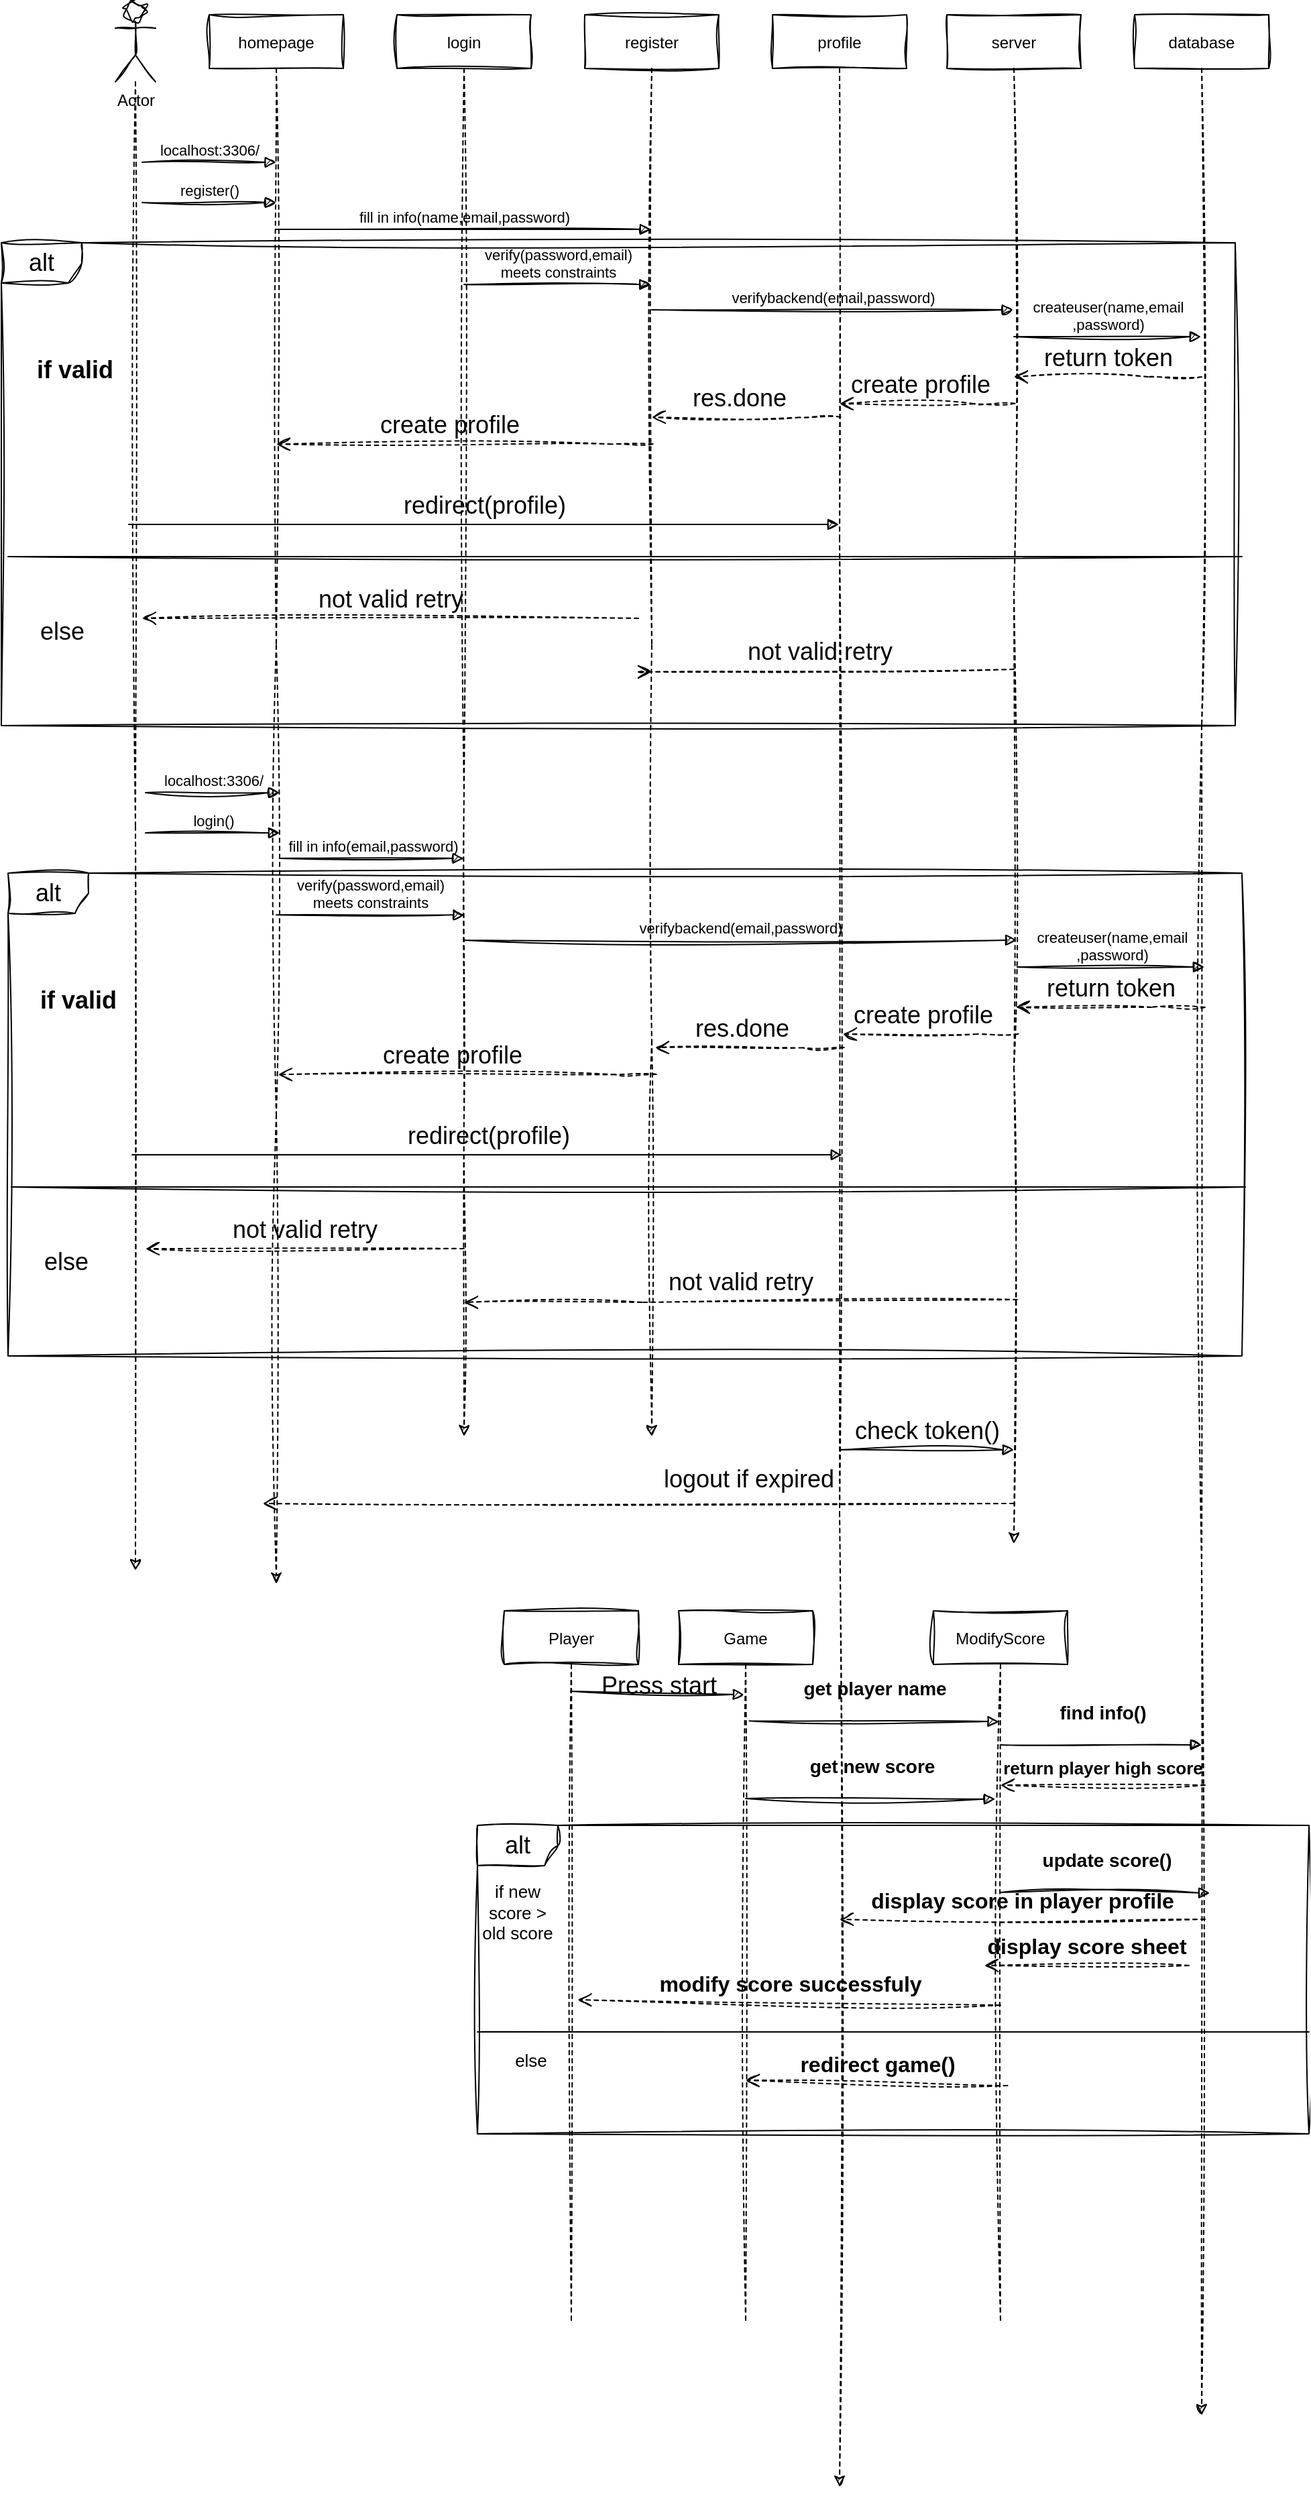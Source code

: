 <mxfile version="20.6.2" type="device"><diagram id="kgpKYQtTHZ0yAKxKKP6v" name="Page-1"><mxGraphModel dx="1943" dy="660" grid="1" gridSize="10" guides="1" tooltips="1" connect="1" arrows="1" fold="1" page="1" pageScale="1" pageWidth="850" pageHeight="1100" math="0" shadow="0"><root><mxCell id="0"/><mxCell id="1" parent="0"/><mxCell id="uYREKOLuX-mmMKvZLp7A-61" style="edgeStyle=orthogonalEdgeStyle;rounded=0;orthogonalLoop=1;jettySize=auto;html=1;fontSize=18;dashed=1;labelBackgroundColor=none;fontColor=default;sketch=1;curveFitting=1;jiggle=2;" parent="1" source="3nuBFxr9cyL0pnOWT2aG-1" edge="1"><mxGeometry relative="1" as="geometry"><mxPoint x="170" y="1250" as="targetPoint"/></mxGeometry></mxCell><mxCell id="3nuBFxr9cyL0pnOWT2aG-1" value="homepage" style="shape=umlLifeline;perimeter=lifelinePerimeter;container=1;collapsible=0;recursiveResize=0;rounded=0;shadow=0;strokeWidth=1;labelBackgroundColor=none;sketch=1;curveFitting=1;jiggle=2;" parent="1" vertex="1"><mxGeometry x="120" y="80" width="100" height="470" as="geometry"/></mxCell><mxCell id="uYREKOLuX-mmMKvZLp7A-56" style="edgeStyle=orthogonalEdgeStyle;rounded=0;orthogonalLoop=1;jettySize=auto;html=1;fontSize=18;dashed=1;labelBackgroundColor=none;fontColor=default;sketch=1;curveFitting=1;jiggle=2;" parent="1" source="3nuBFxr9cyL0pnOWT2aG-5" edge="1"><mxGeometry relative="1" as="geometry"><mxPoint x="310" y="1140" as="targetPoint"/></mxGeometry></mxCell><mxCell id="3nuBFxr9cyL0pnOWT2aG-5" value="login" style="shape=umlLifeline;perimeter=lifelinePerimeter;container=1;collapsible=0;recursiveResize=0;rounded=0;shadow=0;strokeWidth=1;labelBackgroundColor=none;sketch=1;curveFitting=1;jiggle=2;" parent="1" vertex="1"><mxGeometry x="260" y="80" width="100" height="580" as="geometry"/></mxCell><mxCell id="uYREKOLuX-mmMKvZLp7A-70" value="not valid retry" style="html=1;verticalAlign=bottom;endArrow=open;dashed=1;endSize=8;rounded=0;fontSize=18;labelBackgroundColor=none;fontColor=default;sketch=1;curveFitting=1;jiggle=2;" parent="3nuBFxr9cyL0pnOWT2aG-5" edge="1"><mxGeometry relative="1" as="geometry"><mxPoint x="180" y="450" as="sourcePoint"/><mxPoint x="-190" y="450" as="targetPoint"/></mxGeometry></mxCell><mxCell id="uYREKOLuX-mmMKvZLp7A-57" style="edgeStyle=orthogonalEdgeStyle;rounded=0;orthogonalLoop=1;jettySize=auto;html=1;fontSize=18;dashed=1;labelBackgroundColor=none;fontColor=default;sketch=1;curveFitting=1;jiggle=2;" parent="1" source="uYREKOLuX-mmMKvZLp7A-1" edge="1"><mxGeometry relative="1" as="geometry"><mxPoint x="450" y="1140" as="targetPoint"/></mxGeometry></mxCell><mxCell id="uYREKOLuX-mmMKvZLp7A-1" value="register" style="shape=umlLifeline;perimeter=lifelinePerimeter;container=1;collapsible=0;recursiveResize=0;rounded=0;shadow=0;strokeWidth=1;labelBackgroundColor=none;sketch=1;curveFitting=1;jiggle=2;" parent="1" vertex="1"><mxGeometry x="400" y="80" width="100" height="470" as="geometry"/></mxCell><mxCell id="uYREKOLuX-mmMKvZLp7A-58" style="edgeStyle=orthogonalEdgeStyle;rounded=0;orthogonalLoop=1;jettySize=auto;html=1;fontSize=18;dashed=1;labelBackgroundColor=none;fontColor=default;sketch=1;curveFitting=1;jiggle=2;" parent="1" source="uYREKOLuX-mmMKvZLp7A-5" edge="1"><mxGeometry relative="1" as="geometry"><mxPoint x="590" y="1923.368" as="targetPoint"/></mxGeometry></mxCell><mxCell id="uYREKOLuX-mmMKvZLp7A-5" value="profile" style="shape=umlLifeline;perimeter=lifelinePerimeter;container=1;collapsible=0;recursiveResize=0;rounded=0;shadow=0;strokeWidth=1;labelBackgroundColor=none;sketch=1;curveFitting=1;jiggle=2;" parent="1" vertex="1"><mxGeometry x="540" y="80" width="100" height="390" as="geometry"/></mxCell><mxCell id="uYREKOLuX-mmMKvZLp7A-52" value="create profile" style="html=1;verticalAlign=bottom;endArrow=open;dashed=1;endSize=8;rounded=0;fontSize=18;exitX=0.508;exitY=0.674;exitDx=0;exitDy=0;exitPerimeter=0;labelBackgroundColor=none;fontColor=default;sketch=1;curveFitting=1;jiggle=2;" parent="uYREKOLuX-mmMKvZLp7A-5" source="uYREKOLuX-mmMKvZLp7A-31" edge="1"><mxGeometry x="0.083" relative="1" as="geometry"><mxPoint x="190.15" y="290" as="sourcePoint"/><mxPoint x="50.005" y="290" as="targetPoint"/><Array as="points"><mxPoint x="150.15" y="290"/></Array><mxPoint as="offset"/></mxGeometry></mxCell><mxCell id="uYREKOLuX-mmMKvZLp7A-27" style="edgeStyle=orthogonalEdgeStyle;rounded=0;orthogonalLoop=1;jettySize=auto;html=1;dashed=1;labelBackgroundColor=none;fontColor=default;sketch=1;curveFitting=1;jiggle=2;" parent="1" source="uYREKOLuX-mmMKvZLp7A-24" edge="1"><mxGeometry relative="1" as="geometry"><mxPoint x="65" y="1240" as="targetPoint"/></mxGeometry></mxCell><mxCell id="uYREKOLuX-mmMKvZLp7A-24" value="Actor" style="shape=umlActor;verticalLabelPosition=bottom;verticalAlign=top;html=1;labelBackgroundColor=none;rounded=0;sketch=1;curveFitting=1;jiggle=2;" parent="1" vertex="1"><mxGeometry x="50" y="70" width="30" height="60" as="geometry"/></mxCell><mxCell id="uYREKOLuX-mmMKvZLp7A-59" style="edgeStyle=orthogonalEdgeStyle;rounded=0;orthogonalLoop=1;jettySize=auto;html=1;fontSize=18;dashed=1;labelBackgroundColor=none;fontColor=default;sketch=1;curveFitting=1;jiggle=2;" parent="1" source="uYREKOLuX-mmMKvZLp7A-31" edge="1"><mxGeometry relative="1" as="geometry"><mxPoint x="720" y="1220" as="targetPoint"/></mxGeometry></mxCell><mxCell id="uYREKOLuX-mmMKvZLp7A-31" value="server" style="shape=umlLifeline;perimeter=lifelinePerimeter;container=1;collapsible=0;recursiveResize=0;rounded=0;shadow=0;strokeWidth=1;labelBackgroundColor=none;sketch=1;curveFitting=1;jiggle=2;" parent="1" vertex="1"><mxGeometry x="670" y="80" width="100" height="430" as="geometry"/></mxCell><mxCell id="uYREKOLuX-mmMKvZLp7A-45" value="createuser(name,email&lt;br&gt;,password)" style="html=1;verticalAlign=bottom;endArrow=block;rounded=0;labelBackgroundColor=none;fontColor=default;sketch=1;curveFitting=1;jiggle=2;" parent="uYREKOLuX-mmMKvZLp7A-31" target="uYREKOLuX-mmMKvZLp7A-32" edge="1"><mxGeometry width="80" relative="1" as="geometry"><mxPoint x="50" y="240" as="sourcePoint"/><mxPoint x="150" y="240" as="targetPoint"/></mxGeometry></mxCell><mxCell id="uYREKOLuX-mmMKvZLp7A-60" style="edgeStyle=orthogonalEdgeStyle;rounded=0;orthogonalLoop=1;jettySize=auto;html=1;fontSize=18;dashed=1;labelBackgroundColor=none;fontColor=default;sketch=1;curveFitting=1;jiggle=2;" parent="1" source="uYREKOLuX-mmMKvZLp7A-32" edge="1"><mxGeometry relative="1" as="geometry"><mxPoint x="860" y="1870" as="targetPoint"/></mxGeometry></mxCell><mxCell id="uYREKOLuX-mmMKvZLp7A-32" value="database" style="shape=umlLifeline;perimeter=lifelinePerimeter;container=1;collapsible=0;recursiveResize=0;rounded=0;shadow=0;strokeWidth=1;labelBackgroundColor=none;sketch=1;curveFitting=1;jiggle=2;" parent="1" vertex="1"><mxGeometry x="810" y="80" width="100" height="530" as="geometry"/></mxCell><mxCell id="uYREKOLuX-mmMKvZLp7A-67" value="alt" style="shape=umlFrame;whiteSpace=wrap;html=1;fontSize=18;labelBackgroundColor=none;rounded=0;sketch=1;curveFitting=1;jiggle=2;" parent="uYREKOLuX-mmMKvZLp7A-32" vertex="1"><mxGeometry x="-845" y="170" width="920" height="360" as="geometry"/></mxCell><mxCell id="uYREKOLuX-mmMKvZLp7A-33" value="localhost:3306/" style="html=1;verticalAlign=bottom;endArrow=block;rounded=0;labelBackgroundColor=none;fontColor=default;sketch=1;curveFitting=1;jiggle=2;" parent="1" edge="1"><mxGeometry width="80" relative="1" as="geometry"><mxPoint x="70" y="190" as="sourcePoint"/><mxPoint x="170" y="190" as="targetPoint"/></mxGeometry></mxCell><mxCell id="uYREKOLuX-mmMKvZLp7A-34" value="register()" style="html=1;verticalAlign=bottom;endArrow=block;rounded=0;labelBackgroundColor=none;fontColor=default;sketch=1;curveFitting=1;jiggle=2;" parent="1" edge="1"><mxGeometry width="80" relative="1" as="geometry"><mxPoint x="70" y="220" as="sourcePoint"/><mxPoint x="170" y="220" as="targetPoint"/></mxGeometry></mxCell><mxCell id="uYREKOLuX-mmMKvZLp7A-35" value="fill in info(name,email,password)" style="html=1;verticalAlign=bottom;endArrow=block;rounded=0;labelBackgroundColor=none;fontColor=default;sketch=1;curveFitting=1;jiggle=2;" parent="1" target="uYREKOLuX-mmMKvZLp7A-1" edge="1"><mxGeometry width="80" relative="1" as="geometry"><mxPoint x="170" y="240" as="sourcePoint"/><mxPoint x="270" y="240" as="targetPoint"/></mxGeometry></mxCell><mxCell id="uYREKOLuX-mmMKvZLp7A-36" value="verify(password,email)&lt;br&gt;meets constraints" style="html=1;verticalAlign=bottom;endArrow=block;rounded=0;entryX=0.492;entryY=0.428;entryDx=0;entryDy=0;entryPerimeter=0;labelBackgroundColor=none;fontColor=default;sketch=1;curveFitting=1;jiggle=2;" parent="1" source="3nuBFxr9cyL0pnOWT2aG-5" target="uYREKOLuX-mmMKvZLp7A-1" edge="1"><mxGeometry width="80" relative="1" as="geometry"><mxPoint x="450" y="270" as="sourcePoint"/><mxPoint x="450" y="263" as="targetPoint"/></mxGeometry></mxCell><mxCell id="uYREKOLuX-mmMKvZLp7A-44" value="verifybackend(email,password)" style="html=1;verticalAlign=bottom;endArrow=block;rounded=0;labelBackgroundColor=none;fontColor=default;sketch=1;curveFitting=1;jiggle=2;" parent="1" target="uYREKOLuX-mmMKvZLp7A-31" edge="1"><mxGeometry width="80" relative="1" as="geometry"><mxPoint x="450" y="300" as="sourcePoint"/><mxPoint x="530" y="300" as="targetPoint"/></mxGeometry></mxCell><mxCell id="uYREKOLuX-mmMKvZLp7A-48" value="if valid" style="text;align=center;fontStyle=1;verticalAlign=middle;spacingLeft=3;spacingRight=3;strokeColor=none;rotatable=0;points=[[0,0.5],[1,0.5]];portConstraint=eastwest;fontSize=18;labelBackgroundColor=none;rounded=0;sketch=1;curveFitting=1;jiggle=2;" parent="1" vertex="1"><mxGeometry x="-20" y="330" width="80" height="26" as="geometry"/></mxCell><mxCell id="uYREKOLuX-mmMKvZLp7A-50" value="return token" style="html=1;verticalAlign=bottom;endArrow=open;dashed=1;endSize=8;rounded=0;fontSize=18;labelBackgroundColor=none;fontColor=default;sketch=1;curveFitting=1;jiggle=2;" parent="1" target="uYREKOLuX-mmMKvZLp7A-31" edge="1"><mxGeometry relative="1" as="geometry"><mxPoint x="860" y="350" as="sourcePoint"/><mxPoint x="780" y="350" as="targetPoint"/><Array as="points"><mxPoint x="820" y="350"/></Array></mxGeometry></mxCell><mxCell id="uYREKOLuX-mmMKvZLp7A-53" value="res.done" style="html=1;verticalAlign=bottom;endArrow=open;dashed=1;endSize=8;rounded=0;fontSize=18;exitX=0.508;exitY=0.674;exitDx=0;exitDy=0;exitPerimeter=0;labelBackgroundColor=none;fontColor=default;sketch=1;curveFitting=1;jiggle=2;" parent="1" edge="1"><mxGeometry x="0.083" relative="1" as="geometry"><mxPoint x="590.8" y="380.0" as="sourcePoint"/><mxPoint x="450" y="380" as="targetPoint"/><Array as="points"><mxPoint x="560.15" y="380.18"/></Array><mxPoint as="offset"/></mxGeometry></mxCell><mxCell id="uYREKOLuX-mmMKvZLp7A-54" value="create profile" style="html=1;verticalAlign=bottom;endArrow=open;dashed=1;endSize=8;rounded=0;fontSize=18;exitX=0.508;exitY=0.674;exitDx=0;exitDy=0;exitPerimeter=0;labelBackgroundColor=none;fontColor=default;sketch=1;curveFitting=1;jiggle=2;" parent="1" target="3nuBFxr9cyL0pnOWT2aG-1" edge="1"><mxGeometry x="0.083" relative="1" as="geometry"><mxPoint x="450.8" y="400.0" as="sourcePoint"/><mxPoint x="180" y="400" as="targetPoint"/><Array as="points"><mxPoint x="420.15" y="400.18"/></Array><mxPoint as="offset"/></mxGeometry></mxCell><mxCell id="uYREKOLuX-mmMKvZLp7A-65" value="redirect(profile)" style="html=1;verticalAlign=bottom;endArrow=block;rounded=0;fontSize=18;labelBackgroundColor=none;fontColor=default;sketch=1;curveFitting=1;jiggle=2;" parent="1" target="uYREKOLuX-mmMKvZLp7A-5" edge="1"><mxGeometry width="80" relative="1" as="geometry"><mxPoint x="60" y="460" as="sourcePoint"/><mxPoint x="140" y="460" as="targetPoint"/><mxPoint as="offset"/></mxGeometry></mxCell><mxCell id="uYREKOLuX-mmMKvZLp7A-66" value="else" style="text;html=1;align=center;verticalAlign=middle;resizable=0;points=[];autosize=1;strokeColor=none;fillColor=none;fontSize=18;labelBackgroundColor=none;rounded=0;sketch=1;curveFitting=1;jiggle=2;" parent="1" vertex="1"><mxGeometry x="-20" y="520" width="60" height="40" as="geometry"/></mxCell><mxCell id="uYREKOLuX-mmMKvZLp7A-68" value="" style="line;strokeWidth=1;fillColor=none;align=left;verticalAlign=middle;spacingTop=-1;spacingLeft=3;spacingRight=3;rotatable=0;labelPosition=right;points=[];portConstraint=eastwest;fontSize=18;labelBackgroundColor=none;rounded=0;sketch=1;curveFitting=1;jiggle=2;" parent="1" vertex="1"><mxGeometry x="-30" y="480" width="920" height="8" as="geometry"/></mxCell><mxCell id="uYREKOLuX-mmMKvZLp7A-71" value="not valid retry" style="html=1;verticalAlign=bottom;endArrow=open;dashed=1;endSize=8;rounded=0;fontSize=18;labelBackgroundColor=none;fontColor=default;sketch=1;curveFitting=1;jiggle=2;" parent="1" edge="1"><mxGeometry relative="1" as="geometry"><mxPoint x="720" y="568" as="sourcePoint"/><mxPoint x="450" y="570" as="targetPoint"/><Array as="points"><mxPoint x="440" y="570"/></Array></mxGeometry></mxCell><mxCell id="uYREKOLuX-mmMKvZLp7A-73" value="not valid retry" style="html=1;verticalAlign=bottom;endArrow=open;dashed=1;endSize=8;rounded=0;fontSize=18;labelBackgroundColor=none;fontColor=default;sketch=1;curveFitting=1;jiggle=2;" parent="1" edge="1"><mxGeometry relative="1" as="geometry"><mxPoint x="310" y="1000" as="sourcePoint"/><mxPoint x="72.5" y="1000" as="targetPoint"/></mxGeometry></mxCell><mxCell id="uYREKOLuX-mmMKvZLp7A-74" value="create profile" style="html=1;verticalAlign=bottom;endArrow=open;dashed=1;endSize=8;rounded=0;fontSize=18;exitX=0.508;exitY=0.674;exitDx=0;exitDy=0;exitPerimeter=0;labelBackgroundColor=none;fontColor=default;sketch=1;curveFitting=1;jiggle=2;" parent="1" edge="1"><mxGeometry x="0.083" relative="1" as="geometry"><mxPoint x="723.3" y="839.82" as="sourcePoint"/><mxPoint x="592.505" y="840" as="targetPoint"/><Array as="points"><mxPoint x="692.65" y="840"/></Array><mxPoint as="offset"/></mxGeometry></mxCell><mxCell id="uYREKOLuX-mmMKvZLp7A-75" value="createuser(name,email&lt;br&gt;,password)" style="html=1;verticalAlign=bottom;endArrow=block;rounded=0;labelBackgroundColor=none;fontColor=default;sketch=1;curveFitting=1;jiggle=2;" parent="1" edge="1"><mxGeometry width="80" relative="1" as="geometry"><mxPoint x="722.5" y="790" as="sourcePoint"/><mxPoint x="862" y="790" as="targetPoint"/></mxGeometry></mxCell><mxCell id="uYREKOLuX-mmMKvZLp7A-76" value="alt" style="shape=umlFrame;whiteSpace=wrap;html=1;fontSize=18;labelBackgroundColor=none;rounded=0;sketch=1;curveFitting=1;jiggle=2;" parent="1" vertex="1"><mxGeometry x="-30" y="720" width="920" height="360" as="geometry"/></mxCell><mxCell id="uYREKOLuX-mmMKvZLp7A-77" value="localhost:3306/" style="html=1;verticalAlign=bottom;endArrow=block;rounded=0;labelBackgroundColor=none;fontColor=default;sketch=1;curveFitting=1;jiggle=2;" parent="1" edge="1"><mxGeometry width="80" relative="1" as="geometry"><mxPoint x="72.5" y="660" as="sourcePoint"/><mxPoint x="172.5" y="660" as="targetPoint"/></mxGeometry></mxCell><mxCell id="uYREKOLuX-mmMKvZLp7A-78" value="login()" style="html=1;verticalAlign=bottom;endArrow=block;rounded=0;labelBackgroundColor=none;fontColor=default;sketch=1;curveFitting=1;jiggle=2;" parent="1" edge="1"><mxGeometry width="80" relative="1" as="geometry"><mxPoint x="72.5" y="690" as="sourcePoint"/><mxPoint x="172.5" y="690" as="targetPoint"/></mxGeometry></mxCell><mxCell id="uYREKOLuX-mmMKvZLp7A-79" value="fill in info(email,password)" style="html=1;verticalAlign=bottom;endArrow=block;rounded=0;labelBackgroundColor=none;fontColor=default;sketch=1;curveFitting=1;jiggle=2;" parent="1" edge="1"><mxGeometry width="80" relative="1" as="geometry"><mxPoint x="172.5" y="709" as="sourcePoint"/><mxPoint x="310" y="709" as="targetPoint"/></mxGeometry></mxCell><mxCell id="uYREKOLuX-mmMKvZLp7A-80" value="verify(password,email)&lt;br&gt;meets constraints" style="html=1;verticalAlign=bottom;endArrow=block;rounded=0;entryX=0.492;entryY=0.428;entryDx=0;entryDy=0;entryPerimeter=0;labelBackgroundColor=none;fontColor=default;sketch=1;curveFitting=1;jiggle=2;" parent="1" edge="1"><mxGeometry width="80" relative="1" as="geometry"><mxPoint x="170.002" y="751.16" as="sourcePoint"/><mxPoint x="310.24" y="751.16" as="targetPoint"/></mxGeometry></mxCell><mxCell id="uYREKOLuX-mmMKvZLp7A-81" value="verifybackend(email,password)" style="html=1;verticalAlign=bottom;endArrow=block;rounded=0;labelBackgroundColor=none;fontColor=default;sketch=1;curveFitting=1;jiggle=2;" parent="1" edge="1"><mxGeometry width="80" relative="1" as="geometry"><mxPoint x="310" y="770" as="sourcePoint"/><mxPoint x="722" y="770" as="targetPoint"/></mxGeometry></mxCell><mxCell id="uYREKOLuX-mmMKvZLp7A-82" value="if valid" style="text;align=center;fontStyle=1;verticalAlign=middle;spacingLeft=3;spacingRight=3;strokeColor=none;rotatable=0;points=[[0,0.5],[1,0.5]];portConstraint=eastwest;fontSize=18;labelBackgroundColor=none;rounded=0;sketch=1;curveFitting=1;jiggle=2;" parent="1" vertex="1"><mxGeometry x="-17.5" y="800" width="80" height="26" as="geometry"/></mxCell><mxCell id="uYREKOLuX-mmMKvZLp7A-83" value="return token" style="html=1;verticalAlign=bottom;endArrow=open;dashed=1;endSize=8;rounded=0;fontSize=18;labelBackgroundColor=none;fontColor=default;sketch=1;curveFitting=1;jiggle=2;" parent="1" edge="1"><mxGeometry relative="1" as="geometry"><mxPoint x="862.5" y="820" as="sourcePoint"/><mxPoint x="721.462" y="820" as="targetPoint"/><Array as="points"><mxPoint x="822.5" y="820"/></Array></mxGeometry></mxCell><mxCell id="uYREKOLuX-mmMKvZLp7A-84" value="res.done" style="html=1;verticalAlign=bottom;endArrow=open;dashed=1;endSize=8;rounded=0;fontSize=18;exitX=0.508;exitY=0.674;exitDx=0;exitDy=0;exitPerimeter=0;labelBackgroundColor=none;fontColor=default;sketch=1;curveFitting=1;jiggle=2;" parent="1" edge="1"><mxGeometry x="0.083" relative="1" as="geometry"><mxPoint x="593.3" y="850" as="sourcePoint"/><mxPoint x="452.5" y="850" as="targetPoint"/><Array as="points"><mxPoint x="562.65" y="850.18"/></Array><mxPoint as="offset"/></mxGeometry></mxCell><mxCell id="uYREKOLuX-mmMKvZLp7A-85" value="create profile" style="html=1;verticalAlign=bottom;endArrow=open;dashed=1;endSize=8;rounded=0;fontSize=18;exitX=0.508;exitY=0.674;exitDx=0;exitDy=0;exitPerimeter=0;labelBackgroundColor=none;fontColor=default;sketch=1;curveFitting=1;jiggle=2;" parent="1" edge="1"><mxGeometry x="0.083" relative="1" as="geometry"><mxPoint x="453.3" y="870" as="sourcePoint"/><mxPoint x="171.462" y="870.18" as="targetPoint"/><Array as="points"><mxPoint x="422.65" y="870.18"/></Array><mxPoint as="offset"/></mxGeometry></mxCell><mxCell id="uYREKOLuX-mmMKvZLp7A-86" value="redirect(profile)" style="html=1;verticalAlign=bottom;endArrow=block;rounded=0;fontSize=18;labelBackgroundColor=none;fontColor=default;sketch=1;curveFitting=1;jiggle=2;" parent="1" edge="1"><mxGeometry width="80" relative="1" as="geometry"><mxPoint x="62.5" y="930" as="sourcePoint"/><mxPoint x="592" y="930" as="targetPoint"/><mxPoint as="offset"/></mxGeometry></mxCell><mxCell id="uYREKOLuX-mmMKvZLp7A-87" value="else" style="text;html=1;align=center;verticalAlign=middle;resizable=0;points=[];autosize=1;strokeColor=none;fillColor=none;fontSize=18;labelBackgroundColor=none;rounded=0;sketch=1;curveFitting=1;jiggle=2;" parent="1" vertex="1"><mxGeometry x="-17.5" y="990" width="60" height="40" as="geometry"/></mxCell><mxCell id="uYREKOLuX-mmMKvZLp7A-88" value="" style="line;strokeWidth=1;fillColor=none;align=left;verticalAlign=middle;spacingTop=-1;spacingLeft=3;spacingRight=3;rotatable=0;labelPosition=right;points=[];portConstraint=eastwest;fontSize=18;labelBackgroundColor=none;rounded=0;sketch=1;curveFitting=1;jiggle=2;" parent="1" vertex="1"><mxGeometry x="-27.5" y="950" width="920" height="8" as="geometry"/></mxCell><mxCell id="uYREKOLuX-mmMKvZLp7A-89" value="not valid retry" style="html=1;verticalAlign=bottom;endArrow=open;dashed=1;endSize=8;rounded=0;fontSize=18;labelBackgroundColor=none;fontColor=default;sketch=1;curveFitting=1;jiggle=2;" parent="1" edge="1"><mxGeometry relative="1" as="geometry"><mxPoint x="722.5" y="1038" as="sourcePoint"/><mxPoint x="310" y="1040" as="targetPoint"/><Array as="points"><mxPoint x="442.5" y="1040"/></Array></mxGeometry></mxCell><mxCell id="uYREKOLuX-mmMKvZLp7A-91" value="check token()" style="html=1;verticalAlign=bottom;endArrow=block;rounded=0;fontSize=18;labelBackgroundColor=none;fontColor=default;sketch=1;curveFitting=1;jiggle=2;" parent="1" edge="1"><mxGeometry width="80" relative="1" as="geometry"><mxPoint x="590" y="1150" as="sourcePoint"/><mxPoint x="720" y="1150" as="targetPoint"/></mxGeometry></mxCell><mxCell id="uYREKOLuX-mmMKvZLp7A-92" value="logout if expired" style="html=1;verticalAlign=bottom;endArrow=open;dashed=1;endSize=8;rounded=0;fontSize=18;labelBackgroundColor=none;fontColor=default;sketch=1;curveFitting=1;jiggle=2;" parent="1" edge="1"><mxGeometry x="-0.292" y="-4" relative="1" as="geometry"><mxPoint x="720" y="1190" as="sourcePoint"/><mxPoint x="160" y="1190" as="targetPoint"/><mxPoint as="offset"/></mxGeometry></mxCell><mxCell id="kAL00XcZyFp5_SKjR8-X-5" value="ModifyScore" style="shape=umlLifeline;perimeter=lifelinePerimeter;container=1;collapsible=0;recursiveResize=0;rounded=0;shadow=0;strokeWidth=1;labelBackgroundColor=none;sketch=1;curveFitting=1;jiggle=2;" vertex="1" parent="1"><mxGeometry x="660" y="1270" width="100" height="530" as="geometry"/></mxCell><mxCell id="kAL00XcZyFp5_SKjR8-X-9" value="Press start" style="html=1;verticalAlign=bottom;endArrow=block;rounded=0;fontSize=18;labelBackgroundColor=none;fontColor=default;sketch=1;curveFitting=1;jiggle=2;entryX=0.488;entryY=0.118;entryDx=0;entryDy=0;entryPerimeter=0;" edge="1" parent="kAL00XcZyFp5_SKjR8-X-5" target="kAL00XcZyFp5_SKjR8-X-7"><mxGeometry x="0.009" y="-9" width="80" relative="1" as="geometry"><mxPoint x="-270" y="60" as="sourcePoint"/><mxPoint x="259.5" y="60" as="targetPoint"/><mxPoint as="offset"/></mxGeometry></mxCell><mxCell id="kAL00XcZyFp5_SKjR8-X-10" value="&lt;font style=&quot;font-size: 14px;&quot;&gt;&lt;b&gt;get player name&lt;/b&gt;&lt;/font&gt;" style="html=1;verticalAlign=bottom;endArrow=block;rounded=0;fontSize=18;labelBackgroundColor=none;fontColor=default;sketch=1;curveFitting=1;jiggle=2;entryX=0.488;entryY=0.118;entryDx=0;entryDy=0;entryPerimeter=0;exitX=0.527;exitY=0.155;exitDx=0;exitDy=0;exitPerimeter=0;" edge="1" parent="kAL00XcZyFp5_SKjR8-X-5" source="kAL00XcZyFp5_SKjR8-X-7"><mxGeometry x="0.005" y="11" width="80" relative="1" as="geometry"><mxPoint x="-110" y="80" as="sourcePoint"/><mxPoint x="48.8" y="82.54" as="targetPoint"/><mxPoint as="offset"/></mxGeometry></mxCell><mxCell id="kAL00XcZyFp5_SKjR8-X-12" value="&lt;b&gt;&lt;font style=&quot;font-size: 16px;&quot;&gt;display score in player profile&lt;/font&gt;&lt;/b&gt;" style="html=1;verticalAlign=bottom;endArrow=open;dashed=1;endSize=8;rounded=0;fontSize=18;labelBackgroundColor=none;fontColor=default;sketch=1;curveFitting=1;jiggle=2;" edge="1" parent="kAL00XcZyFp5_SKjR8-X-5"><mxGeometry relative="1" as="geometry"><mxPoint x="202.5" y="230" as="sourcePoint"/><mxPoint x="-70" y="230" as="targetPoint"/><Array as="points"/></mxGeometry></mxCell><mxCell id="kAL00XcZyFp5_SKjR8-X-7" value="Game" style="shape=umlLifeline;perimeter=lifelinePerimeter;container=1;collapsible=0;recursiveResize=0;rounded=0;shadow=0;strokeWidth=1;labelBackgroundColor=none;sketch=1;curveFitting=1;jiggle=2;" vertex="1" parent="1"><mxGeometry x="470" y="1270" width="100" height="530" as="geometry"/></mxCell><mxCell id="kAL00XcZyFp5_SKjR8-X-8" value="Player" style="shape=umlLifeline;perimeter=lifelinePerimeter;container=1;collapsible=0;recursiveResize=0;rounded=0;shadow=0;strokeWidth=1;labelBackgroundColor=none;sketch=1;curveFitting=1;jiggle=2;" vertex="1" parent="1"><mxGeometry x="340" y="1270" width="100" height="530" as="geometry"/></mxCell><mxCell id="kAL00XcZyFp5_SKjR8-X-11" value="&lt;font style=&quot;font-size: 14px;&quot;&gt;&lt;b&gt;find info()&lt;/b&gt;&lt;/font&gt;" style="html=1;verticalAlign=bottom;endArrow=block;rounded=0;fontSize=18;labelBackgroundColor=none;fontColor=default;sketch=1;curveFitting=1;jiggle=2;" edge="1" parent="1"><mxGeometry x="0.005" y="11" width="80" relative="1" as="geometry"><mxPoint x="710" y="1370" as="sourcePoint"/><mxPoint x="860" y="1370" as="targetPoint"/><mxPoint as="offset"/></mxGeometry></mxCell><mxCell id="kAL00XcZyFp5_SKjR8-X-14" value="&lt;b&gt;&lt;font style=&quot;font-size: 13px;&quot;&gt;return player high score&lt;/font&gt;&lt;/b&gt;" style="html=1;verticalAlign=bottom;endArrow=open;dashed=1;endSize=8;rounded=0;fontSize=18;labelBackgroundColor=none;fontColor=default;sketch=1;curveFitting=1;jiggle=2;" edge="1" parent="1"><mxGeometry relative="1" as="geometry"><mxPoint x="862.5" y="1400" as="sourcePoint"/><mxPoint x="710" y="1400" as="targetPoint"/><Array as="points"/></mxGeometry></mxCell><mxCell id="kAL00XcZyFp5_SKjR8-X-15" value="alt" style="shape=umlFrame;whiteSpace=wrap;html=1;fontSize=18;labelBackgroundColor=none;rounded=0;sketch=1;curveFitting=1;jiggle=2;" vertex="1" parent="1"><mxGeometry x="320" y="1430" width="620" height="230" as="geometry"/></mxCell><mxCell id="kAL00XcZyFp5_SKjR8-X-17" value="" style="line;strokeWidth=1;fillColor=none;align=left;verticalAlign=middle;spacingTop=-1;spacingLeft=3;spacingRight=3;rotatable=0;labelPosition=right;points=[];portConstraint=eastwest;fontSize=18;labelBackgroundColor=none;rounded=0;sketch=1;curveFitting=1;jiggle=2;" vertex="1" parent="1"><mxGeometry x="320" y="1580" width="620" height="8" as="geometry"/></mxCell><mxCell id="kAL00XcZyFp5_SKjR8-X-18" value="if new score &amp;gt; old score" style="text;html=1;strokeColor=none;fillColor=none;align=center;verticalAlign=middle;whiteSpace=wrap;rounded=0;fontSize=13;" vertex="1" parent="1"><mxGeometry x="320" y="1480" width="60" height="30" as="geometry"/></mxCell><mxCell id="kAL00XcZyFp5_SKjR8-X-20" value="&lt;font style=&quot;font-size: 14px;&quot;&gt;&lt;b&gt;get new score&lt;/b&gt;&lt;/font&gt;" style="html=1;verticalAlign=bottom;endArrow=block;rounded=0;fontSize=18;labelBackgroundColor=none;fontColor=default;sketch=1;curveFitting=1;jiggle=2;entryX=0.488;entryY=0.118;entryDx=0;entryDy=0;entryPerimeter=0;exitX=0.527;exitY=0.155;exitDx=0;exitDy=0;exitPerimeter=0;" edge="1" parent="1"><mxGeometry x="0.005" y="11" width="80" relative="1" as="geometry"><mxPoint x="520" y="1410" as="sourcePoint"/><mxPoint x="706.1" y="1410.39" as="targetPoint"/><mxPoint as="offset"/></mxGeometry></mxCell><mxCell id="kAL00XcZyFp5_SKjR8-X-19" value="&lt;font style=&quot;font-size: 14px;&quot;&gt;&lt;b&gt;update score()&lt;/b&gt;&lt;/font&gt;" style="html=1;verticalAlign=bottom;endArrow=block;rounded=0;fontSize=18;labelBackgroundColor=none;fontColor=default;sketch=1;curveFitting=1;jiggle=2;entryX=0.488;entryY=0.118;entryDx=0;entryDy=0;entryPerimeter=0;" edge="1" parent="1"><mxGeometry x="0.005" y="11" width="80" relative="1" as="geometry"><mxPoint x="710" y="1480" as="sourcePoint"/><mxPoint x="866.1" y="1480.39" as="targetPoint"/><mxPoint as="offset"/></mxGeometry></mxCell><mxCell id="kAL00XcZyFp5_SKjR8-X-13" value="&lt;b&gt;&lt;font style=&quot;font-size: 16px;&quot;&gt;display score sheet&lt;/font&gt;&lt;/b&gt;" style="html=1;verticalAlign=bottom;endArrow=open;dashed=1;endSize=8;rounded=0;fontSize=18;labelBackgroundColor=none;fontColor=default;sketch=1;curveFitting=1;jiggle=2;" edge="1" parent="1"><mxGeometry relative="1" as="geometry"><mxPoint x="850.5" y="1534.47" as="sourcePoint"/><mxPoint x="698" y="1534.47" as="targetPoint"/><Array as="points"/></mxGeometry></mxCell><mxCell id="kAL00XcZyFp5_SKjR8-X-22" value="else" style="text;html=1;strokeColor=none;fillColor=none;align=center;verticalAlign=middle;whiteSpace=wrap;rounded=0;fontSize=13;" vertex="1" parent="1"><mxGeometry x="330" y="1590" width="60" height="30" as="geometry"/></mxCell><mxCell id="kAL00XcZyFp5_SKjR8-X-23" value="&lt;b&gt;&lt;font style=&quot;font-size: 16px;&quot;&gt;modify score successfuly&lt;/font&gt;&lt;/b&gt;" style="html=1;verticalAlign=bottom;endArrow=open;dashed=1;endSize=8;rounded=0;fontSize=18;labelBackgroundColor=none;fontColor=default;sketch=1;curveFitting=1;jiggle=2;" edge="1" parent="1"><mxGeometry relative="1" as="geometry"><mxPoint x="710" y="1564" as="sourcePoint"/><mxPoint x="394.75" y="1560" as="targetPoint"/><Array as="points"/></mxGeometry></mxCell><mxCell id="kAL00XcZyFp5_SKjR8-X-24" value="&lt;b&gt;&lt;font style=&quot;font-size: 16px;&quot;&gt;redirect game()&lt;/font&gt;&lt;/b&gt;" style="html=1;verticalAlign=bottom;endArrow=open;dashed=1;endSize=8;rounded=0;fontSize=18;labelBackgroundColor=none;fontColor=default;sketch=1;curveFitting=1;jiggle=2;" edge="1" parent="1"><mxGeometry relative="1" as="geometry"><mxPoint x="715.25" y="1624" as="sourcePoint"/><mxPoint x="520" y="1620" as="targetPoint"/><Array as="points"/></mxGeometry></mxCell></root></mxGraphModel></diagram></mxfile>